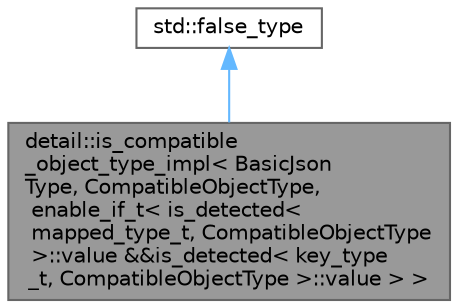 digraph "detail::is_compatible_object_type_impl&lt; BasicJsonType, CompatibleObjectType, enable_if_t&lt; is_detected&lt; mapped_type_t, CompatibleObjectType &gt;::value &amp;&amp;is_detected&lt; key_type_t, CompatibleObjectType &gt;::value &gt; &gt;"
{
 // INTERACTIVE_SVG=YES
 // LATEX_PDF_SIZE
  bgcolor="transparent";
  edge [fontname=Helvetica,fontsize=10,labelfontname=Helvetica,labelfontsize=10];
  node [fontname=Helvetica,fontsize=10,shape=box,height=0.2,width=0.4];
  Node1 [id="Node000001",label="detail::is_compatible\l_object_type_impl\< BasicJson\lType, CompatibleObjectType,\l enable_if_t\< is_detected\<\l mapped_type_t, CompatibleObjectType\l \>::value &&is_detected\< key_type\l_t, CompatibleObjectType \>::value \> \>",height=0.2,width=0.4,color="gray40", fillcolor="grey60", style="filled", fontcolor="black",tooltip=" "];
  Node2 -> Node1 [id="edge1_Node000001_Node000002",dir="back",color="steelblue1",style="solid",tooltip=" "];
  Node2 [id="Node000002",label="std::false_type",height=0.2,width=0.4,color="gray40", fillcolor="white", style="filled",tooltip=" "];
}
